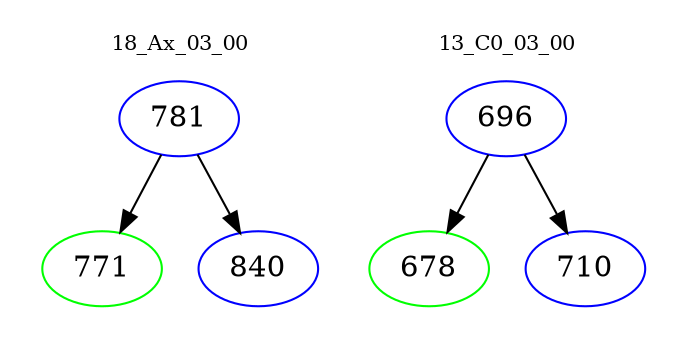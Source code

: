 digraph{
subgraph cluster_0 {
color = white
label = "18_Ax_03_00";
fontsize=10;
T0_781 [label="781", color="blue"]
T0_781 -> T0_771 [color="black"]
T0_771 [label="771", color="green"]
T0_781 -> T0_840 [color="black"]
T0_840 [label="840", color="blue"]
}
subgraph cluster_1 {
color = white
label = "13_C0_03_00";
fontsize=10;
T1_696 [label="696", color="blue"]
T1_696 -> T1_678 [color="black"]
T1_678 [label="678", color="green"]
T1_696 -> T1_710 [color="black"]
T1_710 [label="710", color="blue"]
}
}
